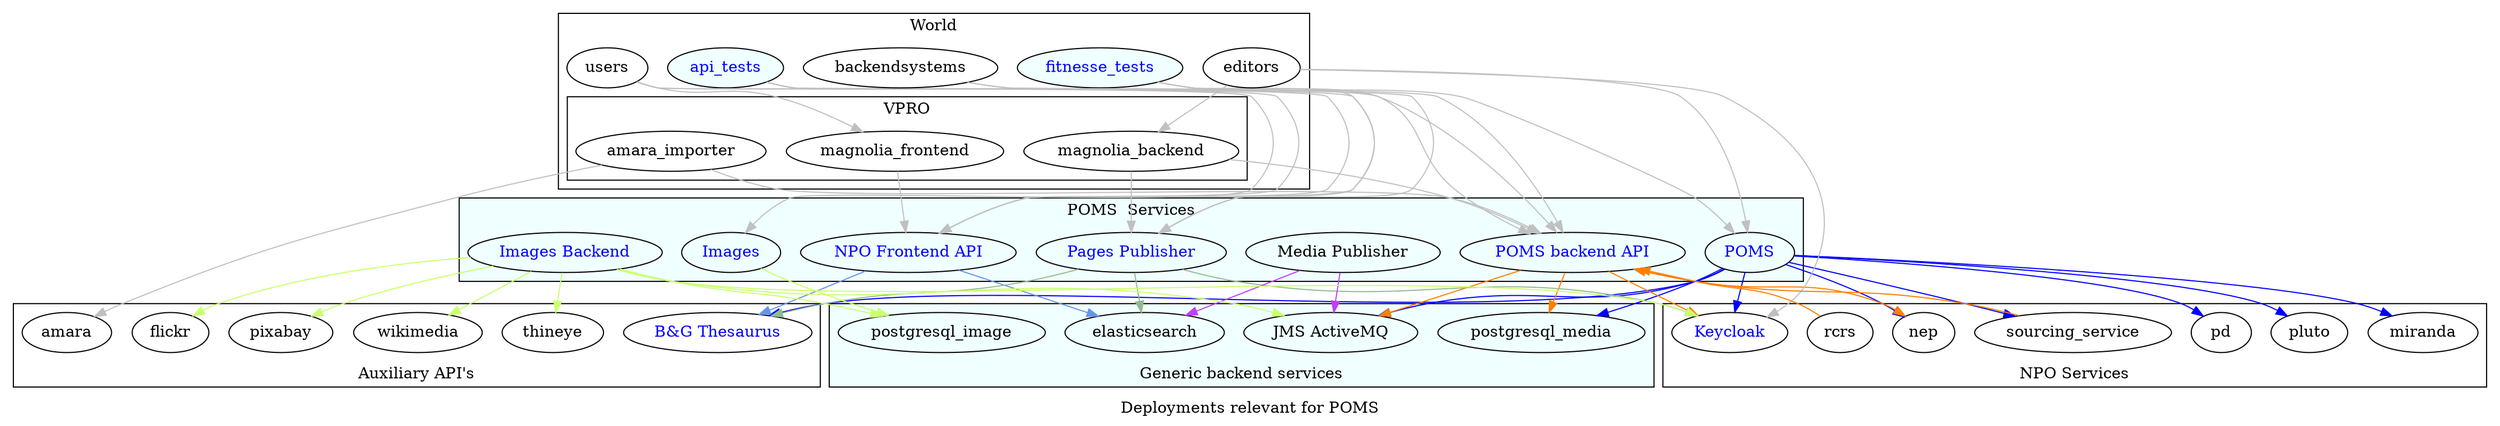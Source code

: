 digraph poms_universe {

    label="Deployments relevant for POMS"
    edge [
      color=gray
    ]

    poms [ label="POMS" href="https://poms.omroep.nl/" fontcolor=blue ]
    poms_backend [ label="POMS backend API" href="https://api.poms.omroep.nl/" fontcolor=blue ]
    api [ label = "NPO Frontend API" href="https://rs.poms.omroep.nl/" fontcolor=blue ]
    pages_publish [ label = "Pages Publisher"     href="https://publish.pages.omroep.nl/" fontcolor=blue ]
    media_publish [ label = "Media Publisher" ]
    images_frontend [ label = "Images" href="https://images.poms.omroep.nl" fontcolor=blue]
    images_backend [ label = "Images Backend" href="https://poms.omroep.nl/images/" fontcolor=blue ]
    gtaa [ label ="B&G Thesaurus"  href="http://gtaa.beeldengeluid.nl/" fontcolor=blue]
    thineye
    api_tests [
       fillcolor=azure
       style=filled
       href="https://git.vpro.nl/npo/test/api-tests/pipelines"
       fontcolor="blue"
    ]

    fitnesse_tests [
       fillcolor=azure
       style=filled
       href="https://jenkins.vpro.nl/view/POMS/job/POMS-Fitnesse-Tests/"
       fontcolor="blue"
    ]

    subgraph cluster_0  {
      label="Generic backend services"
      labelloc=b
      bgcolor=azure
      postgresql_media
      postgresql_image
      elasticsearch
      jms [ label = "JMS ActiveMQ" ]
    }


subgraph cluster_3  {
  label="World"
  users
  backendsystems
  editors
  api_tests
  fitnesse_tests
subgraph cluster_2  {
  label="VPRO"
  magnolia_frontend
  magnolia_backend
  amara_importer
}

}
subgraph cluster_4  {
  label="POMS  Services"
  bgcolor=azure
  poms
  poms_backend
  pages_publish
  media_publish
  api
  images_frontend
  images_backend
}

subgraph cluster_5  {
  label="NPO Services"
  labelloc=b
  pd
  rcrs
  miranda
  pluto
  nep
  sourcing_service
  keycloak [ label = "Keycloak" href="https://ident.poms.omroep.nl/auth/" fontcolor=blue]
}

subgraph cluster_6 {
  label="Auxiliary API's"
  labelloc=b
  gtaa
  thineye
  wikimedia
  pixabay
  flickr
  amara
}

editors -> {
  magnolia_backend
  poms
  keycloak
}

users -> {
  magnolia_frontend
  api
  images_frontend
}

backendsystems -> {
  poms_backend
  pages_publish
}

poms -> {
  postgresql_media
  jms
  keycloak
  miranda
  pd
  pluto
  nep
  sourcing_service
  gtaa
}[color=blue]

poms_backend -> {
  postgresql_media
  jms
  nep
  keycloak
}[color=darkorange1]

sourcing_service -> {
  poms_backend
}[color=darkorange1]

rcrs -> {
  poms_backend
}[color=darkorange1]

api -> {
  elasticsearch
  gtaa
}[color=cornflowerblue]

pages_publish-> {
  elasticsearch
  keycloak
  gtaa
}[color=darkseagreen]

media_publish -> {
  elasticsearch
  jms
}[color=darkorchid1]


images_frontend -> {
  postgresql_image
}[color=darkolivegreen1]

images_backend -> {
  postgresql_image
  jms
  keycloak
  thineye
  wikimedia
  pixabay
  flickr
}[color=darkolivegreen1]

magnolia_backend -> {
  poms_backend
  pages_publish
}

magnolia_frontend -> {
  api
}

api_tests -> {
  poms_backend
  pages_publish
  api
}

fitnesse_tests -> {
  poms_backend
  poms
  api
}


amara_importer -> {
  poms_backend
  amara
}

}
